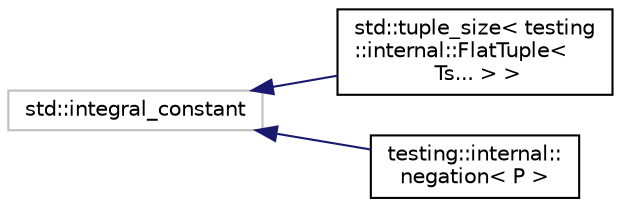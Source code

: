 digraph "Graphical Class Hierarchy"
{
 // LATEX_PDF_SIZE
  bgcolor="transparent";
  edge [fontname="Helvetica",fontsize="10",labelfontname="Helvetica",labelfontsize="10"];
  node [fontname="Helvetica",fontsize="10",shape=record];
  rankdir="LR";
  Node150 [label="std::integral_constant",height=0.2,width=0.4,color="grey75",tooltip=" "];
  Node150 -> Node0 [dir="back",color="midnightblue",fontsize="10",style="solid",fontname="Helvetica"];
  Node0 [label="std::tuple_size\< testing\l::internal::FlatTuple\<\l Ts... \> \>",height=0.2,width=0.4,color="black",URL="$structstd_1_1tuple__size_3_01testing_1_1internal_1_1FlatTuple_3_01Ts_8_8_8_01_4_01_4.html",tooltip=" "];
  Node150 -> Node152 [dir="back",color="midnightblue",fontsize="10",style="solid",fontname="Helvetica"];
  Node152 [label="testing::internal::\lnegation\< P \>",height=0.2,width=0.4,color="black",URL="$structtesting_1_1internal_1_1negation.html",tooltip=" "];
}

